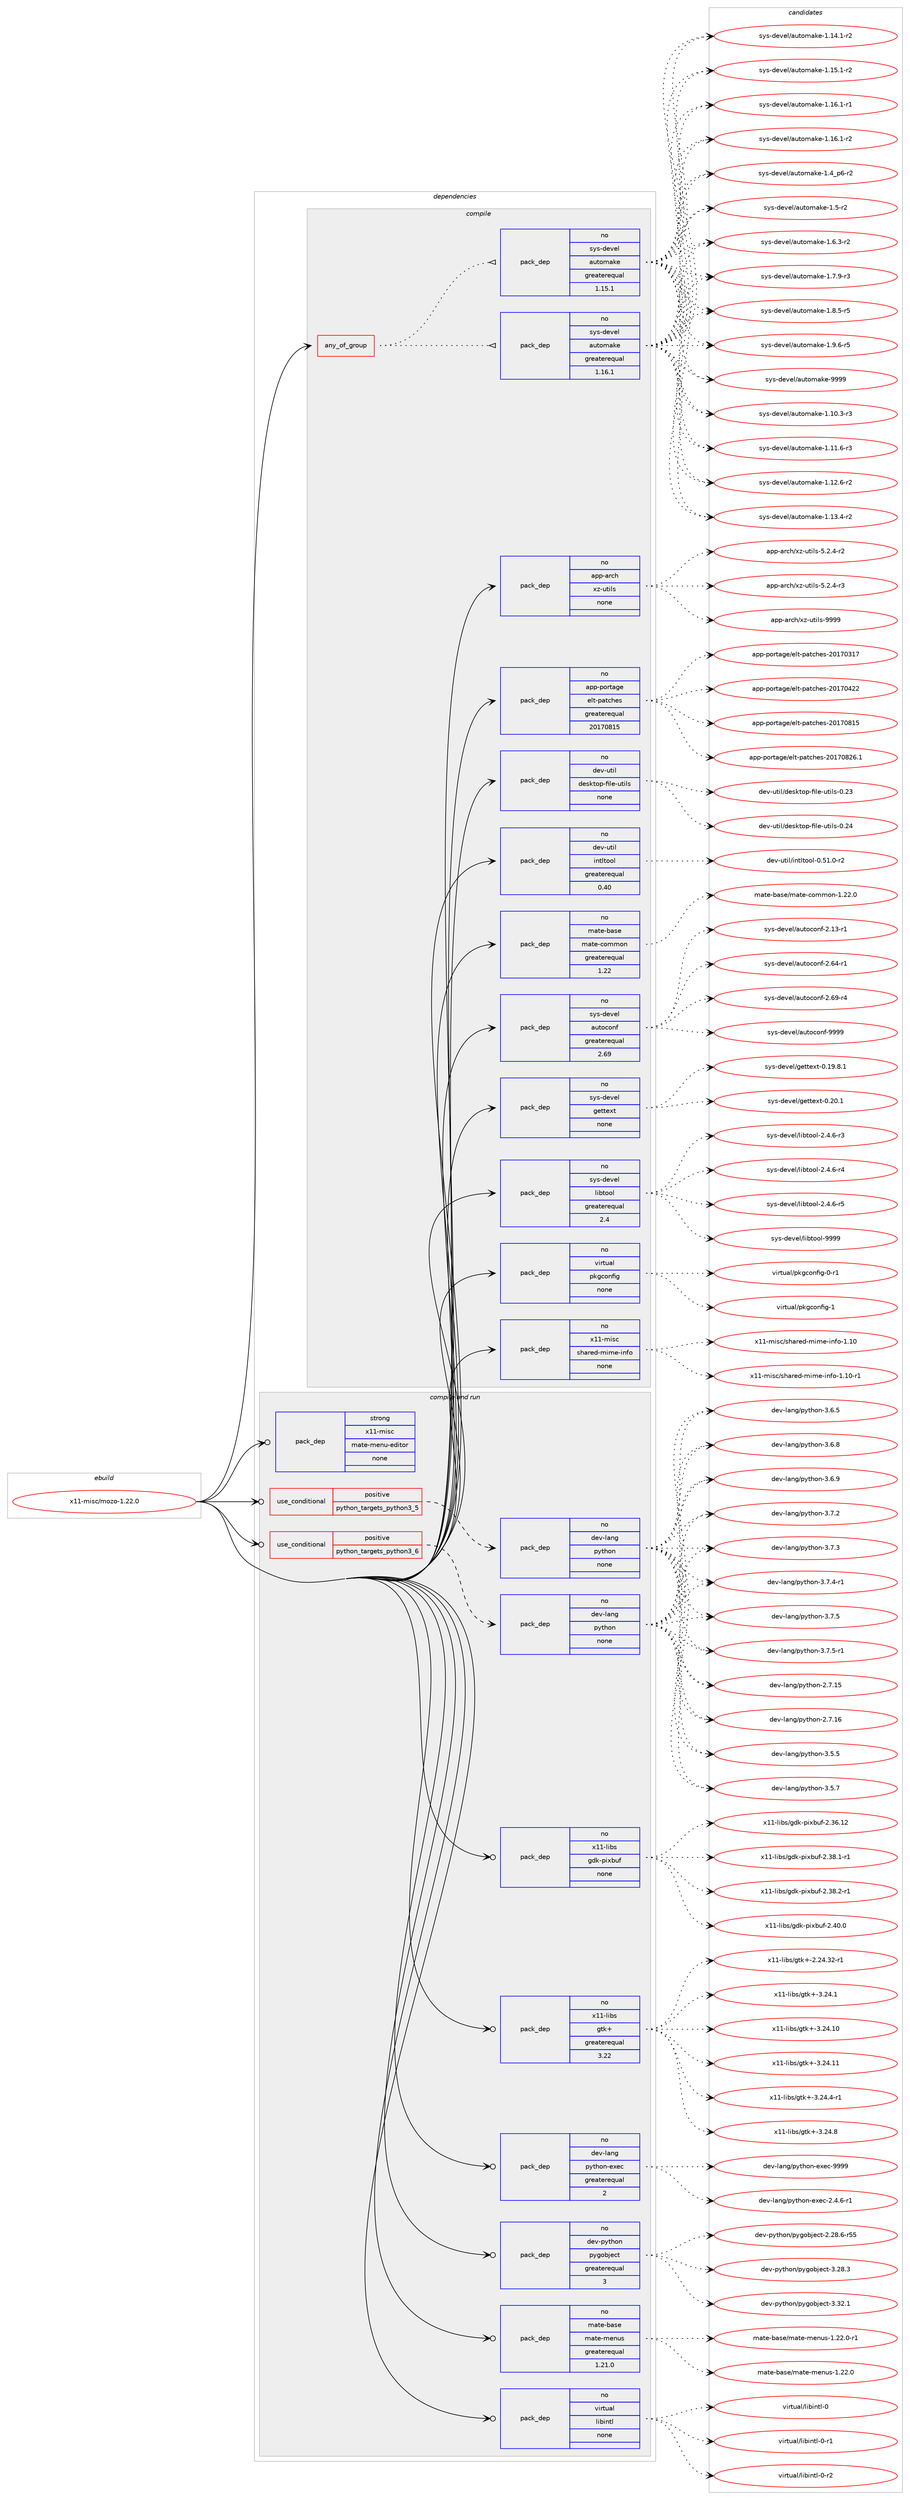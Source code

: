 digraph prolog {

# *************
# Graph options
# *************

newrank=true;
concentrate=true;
compound=true;
graph [rankdir=LR,fontname=Helvetica,fontsize=10,ranksep=1.5];#, ranksep=2.5, nodesep=0.2];
edge  [arrowhead=vee];
node  [fontname=Helvetica,fontsize=10];

# **********
# The ebuild
# **********

subgraph cluster_leftcol {
color=gray;
rank=same;
label=<<i>ebuild</i>>;
id [label="x11-misc/mozo-1.22.0", color=red, width=4, href="../x11-misc/mozo-1.22.0.svg"];
}

# ****************
# The dependencies
# ****************

subgraph cluster_midcol {
color=gray;
label=<<i>dependencies</i>>;
subgraph cluster_compile {
fillcolor="#eeeeee";
style=filled;
label=<<i>compile</i>>;
subgraph any16082 {
dependency919599 [label=<<TABLE BORDER="0" CELLBORDER="1" CELLSPACING="0" CELLPADDING="4"><TR><TD CELLPADDING="10">any_of_group</TD></TR></TABLE>>, shape=none, color=red];subgraph pack683101 {
dependency919600 [label=<<TABLE BORDER="0" CELLBORDER="1" CELLSPACING="0" CELLPADDING="4" WIDTH="220"><TR><TD ROWSPAN="6" CELLPADDING="30">pack_dep</TD></TR><TR><TD WIDTH="110">no</TD></TR><TR><TD>sys-devel</TD></TR><TR><TD>automake</TD></TR><TR><TD>greaterequal</TD></TR><TR><TD>1.16.1</TD></TR></TABLE>>, shape=none, color=blue];
}
dependency919599:e -> dependency919600:w [weight=20,style="dotted",arrowhead="oinv"];
subgraph pack683102 {
dependency919601 [label=<<TABLE BORDER="0" CELLBORDER="1" CELLSPACING="0" CELLPADDING="4" WIDTH="220"><TR><TD ROWSPAN="6" CELLPADDING="30">pack_dep</TD></TR><TR><TD WIDTH="110">no</TD></TR><TR><TD>sys-devel</TD></TR><TR><TD>automake</TD></TR><TR><TD>greaterequal</TD></TR><TR><TD>1.15.1</TD></TR></TABLE>>, shape=none, color=blue];
}
dependency919599:e -> dependency919601:w [weight=20,style="dotted",arrowhead="oinv"];
}
id:e -> dependency919599:w [weight=20,style="solid",arrowhead="vee"];
subgraph pack683103 {
dependency919602 [label=<<TABLE BORDER="0" CELLBORDER="1" CELLSPACING="0" CELLPADDING="4" WIDTH="220"><TR><TD ROWSPAN="6" CELLPADDING="30">pack_dep</TD></TR><TR><TD WIDTH="110">no</TD></TR><TR><TD>app-arch</TD></TR><TR><TD>xz-utils</TD></TR><TR><TD>none</TD></TR><TR><TD></TD></TR></TABLE>>, shape=none, color=blue];
}
id:e -> dependency919602:w [weight=20,style="solid",arrowhead="vee"];
subgraph pack683104 {
dependency919603 [label=<<TABLE BORDER="0" CELLBORDER="1" CELLSPACING="0" CELLPADDING="4" WIDTH="220"><TR><TD ROWSPAN="6" CELLPADDING="30">pack_dep</TD></TR><TR><TD WIDTH="110">no</TD></TR><TR><TD>app-portage</TD></TR><TR><TD>elt-patches</TD></TR><TR><TD>greaterequal</TD></TR><TR><TD>20170815</TD></TR></TABLE>>, shape=none, color=blue];
}
id:e -> dependency919603:w [weight=20,style="solid",arrowhead="vee"];
subgraph pack683105 {
dependency919604 [label=<<TABLE BORDER="0" CELLBORDER="1" CELLSPACING="0" CELLPADDING="4" WIDTH="220"><TR><TD ROWSPAN="6" CELLPADDING="30">pack_dep</TD></TR><TR><TD WIDTH="110">no</TD></TR><TR><TD>dev-util</TD></TR><TR><TD>desktop-file-utils</TD></TR><TR><TD>none</TD></TR><TR><TD></TD></TR></TABLE>>, shape=none, color=blue];
}
id:e -> dependency919604:w [weight=20,style="solid",arrowhead="vee"];
subgraph pack683106 {
dependency919605 [label=<<TABLE BORDER="0" CELLBORDER="1" CELLSPACING="0" CELLPADDING="4" WIDTH="220"><TR><TD ROWSPAN="6" CELLPADDING="30">pack_dep</TD></TR><TR><TD WIDTH="110">no</TD></TR><TR><TD>dev-util</TD></TR><TR><TD>intltool</TD></TR><TR><TD>greaterequal</TD></TR><TR><TD>0.40</TD></TR></TABLE>>, shape=none, color=blue];
}
id:e -> dependency919605:w [weight=20,style="solid",arrowhead="vee"];
subgraph pack683107 {
dependency919606 [label=<<TABLE BORDER="0" CELLBORDER="1" CELLSPACING="0" CELLPADDING="4" WIDTH="220"><TR><TD ROWSPAN="6" CELLPADDING="30">pack_dep</TD></TR><TR><TD WIDTH="110">no</TD></TR><TR><TD>mate-base</TD></TR><TR><TD>mate-common</TD></TR><TR><TD>greaterequal</TD></TR><TR><TD>1.22</TD></TR></TABLE>>, shape=none, color=blue];
}
id:e -> dependency919606:w [weight=20,style="solid",arrowhead="vee"];
subgraph pack683108 {
dependency919607 [label=<<TABLE BORDER="0" CELLBORDER="1" CELLSPACING="0" CELLPADDING="4" WIDTH="220"><TR><TD ROWSPAN="6" CELLPADDING="30">pack_dep</TD></TR><TR><TD WIDTH="110">no</TD></TR><TR><TD>sys-devel</TD></TR><TR><TD>autoconf</TD></TR><TR><TD>greaterequal</TD></TR><TR><TD>2.69</TD></TR></TABLE>>, shape=none, color=blue];
}
id:e -> dependency919607:w [weight=20,style="solid",arrowhead="vee"];
subgraph pack683109 {
dependency919608 [label=<<TABLE BORDER="0" CELLBORDER="1" CELLSPACING="0" CELLPADDING="4" WIDTH="220"><TR><TD ROWSPAN="6" CELLPADDING="30">pack_dep</TD></TR><TR><TD WIDTH="110">no</TD></TR><TR><TD>sys-devel</TD></TR><TR><TD>gettext</TD></TR><TR><TD>none</TD></TR><TR><TD></TD></TR></TABLE>>, shape=none, color=blue];
}
id:e -> dependency919608:w [weight=20,style="solid",arrowhead="vee"];
subgraph pack683110 {
dependency919609 [label=<<TABLE BORDER="0" CELLBORDER="1" CELLSPACING="0" CELLPADDING="4" WIDTH="220"><TR><TD ROWSPAN="6" CELLPADDING="30">pack_dep</TD></TR><TR><TD WIDTH="110">no</TD></TR><TR><TD>sys-devel</TD></TR><TR><TD>libtool</TD></TR><TR><TD>greaterequal</TD></TR><TR><TD>2.4</TD></TR></TABLE>>, shape=none, color=blue];
}
id:e -> dependency919609:w [weight=20,style="solid",arrowhead="vee"];
subgraph pack683111 {
dependency919610 [label=<<TABLE BORDER="0" CELLBORDER="1" CELLSPACING="0" CELLPADDING="4" WIDTH="220"><TR><TD ROWSPAN="6" CELLPADDING="30">pack_dep</TD></TR><TR><TD WIDTH="110">no</TD></TR><TR><TD>virtual</TD></TR><TR><TD>pkgconfig</TD></TR><TR><TD>none</TD></TR><TR><TD></TD></TR></TABLE>>, shape=none, color=blue];
}
id:e -> dependency919610:w [weight=20,style="solid",arrowhead="vee"];
subgraph pack683112 {
dependency919611 [label=<<TABLE BORDER="0" CELLBORDER="1" CELLSPACING="0" CELLPADDING="4" WIDTH="220"><TR><TD ROWSPAN="6" CELLPADDING="30">pack_dep</TD></TR><TR><TD WIDTH="110">no</TD></TR><TR><TD>x11-misc</TD></TR><TR><TD>shared-mime-info</TD></TR><TR><TD>none</TD></TR><TR><TD></TD></TR></TABLE>>, shape=none, color=blue];
}
id:e -> dependency919611:w [weight=20,style="solid",arrowhead="vee"];
}
subgraph cluster_compileandrun {
fillcolor="#eeeeee";
style=filled;
label=<<i>compile and run</i>>;
subgraph cond219825 {
dependency919612 [label=<<TABLE BORDER="0" CELLBORDER="1" CELLSPACING="0" CELLPADDING="4"><TR><TD ROWSPAN="3" CELLPADDING="10">use_conditional</TD></TR><TR><TD>positive</TD></TR><TR><TD>python_targets_python3_5</TD></TR></TABLE>>, shape=none, color=red];
subgraph pack683113 {
dependency919613 [label=<<TABLE BORDER="0" CELLBORDER="1" CELLSPACING="0" CELLPADDING="4" WIDTH="220"><TR><TD ROWSPAN="6" CELLPADDING="30">pack_dep</TD></TR><TR><TD WIDTH="110">no</TD></TR><TR><TD>dev-lang</TD></TR><TR><TD>python</TD></TR><TR><TD>none</TD></TR><TR><TD></TD></TR></TABLE>>, shape=none, color=blue];
}
dependency919612:e -> dependency919613:w [weight=20,style="dashed",arrowhead="vee"];
}
id:e -> dependency919612:w [weight=20,style="solid",arrowhead="odotvee"];
subgraph cond219826 {
dependency919614 [label=<<TABLE BORDER="0" CELLBORDER="1" CELLSPACING="0" CELLPADDING="4"><TR><TD ROWSPAN="3" CELLPADDING="10">use_conditional</TD></TR><TR><TD>positive</TD></TR><TR><TD>python_targets_python3_6</TD></TR></TABLE>>, shape=none, color=red];
subgraph pack683114 {
dependency919615 [label=<<TABLE BORDER="0" CELLBORDER="1" CELLSPACING="0" CELLPADDING="4" WIDTH="220"><TR><TD ROWSPAN="6" CELLPADDING="30">pack_dep</TD></TR><TR><TD WIDTH="110">no</TD></TR><TR><TD>dev-lang</TD></TR><TR><TD>python</TD></TR><TR><TD>none</TD></TR><TR><TD></TD></TR></TABLE>>, shape=none, color=blue];
}
dependency919614:e -> dependency919615:w [weight=20,style="dashed",arrowhead="vee"];
}
id:e -> dependency919614:w [weight=20,style="solid",arrowhead="odotvee"];
subgraph pack683115 {
dependency919616 [label=<<TABLE BORDER="0" CELLBORDER="1" CELLSPACING="0" CELLPADDING="4" WIDTH="220"><TR><TD ROWSPAN="6" CELLPADDING="30">pack_dep</TD></TR><TR><TD WIDTH="110">no</TD></TR><TR><TD>dev-lang</TD></TR><TR><TD>python-exec</TD></TR><TR><TD>greaterequal</TD></TR><TR><TD>2</TD></TR></TABLE>>, shape=none, color=blue];
}
id:e -> dependency919616:w [weight=20,style="solid",arrowhead="odotvee"];
subgraph pack683116 {
dependency919617 [label=<<TABLE BORDER="0" CELLBORDER="1" CELLSPACING="0" CELLPADDING="4" WIDTH="220"><TR><TD ROWSPAN="6" CELLPADDING="30">pack_dep</TD></TR><TR><TD WIDTH="110">no</TD></TR><TR><TD>dev-python</TD></TR><TR><TD>pygobject</TD></TR><TR><TD>greaterequal</TD></TR><TR><TD>3</TD></TR></TABLE>>, shape=none, color=blue];
}
id:e -> dependency919617:w [weight=20,style="solid",arrowhead="odotvee"];
subgraph pack683117 {
dependency919618 [label=<<TABLE BORDER="0" CELLBORDER="1" CELLSPACING="0" CELLPADDING="4" WIDTH="220"><TR><TD ROWSPAN="6" CELLPADDING="30">pack_dep</TD></TR><TR><TD WIDTH="110">no</TD></TR><TR><TD>mate-base</TD></TR><TR><TD>mate-menus</TD></TR><TR><TD>greaterequal</TD></TR><TR><TD>1.21.0</TD></TR></TABLE>>, shape=none, color=blue];
}
id:e -> dependency919618:w [weight=20,style="solid",arrowhead="odotvee"];
subgraph pack683118 {
dependency919619 [label=<<TABLE BORDER="0" CELLBORDER="1" CELLSPACING="0" CELLPADDING="4" WIDTH="220"><TR><TD ROWSPAN="6" CELLPADDING="30">pack_dep</TD></TR><TR><TD WIDTH="110">no</TD></TR><TR><TD>virtual</TD></TR><TR><TD>libintl</TD></TR><TR><TD>none</TD></TR><TR><TD></TD></TR></TABLE>>, shape=none, color=blue];
}
id:e -> dependency919619:w [weight=20,style="solid",arrowhead="odotvee"];
subgraph pack683119 {
dependency919620 [label=<<TABLE BORDER="0" CELLBORDER="1" CELLSPACING="0" CELLPADDING="4" WIDTH="220"><TR><TD ROWSPAN="6" CELLPADDING="30">pack_dep</TD></TR><TR><TD WIDTH="110">no</TD></TR><TR><TD>x11-libs</TD></TR><TR><TD>gdk-pixbuf</TD></TR><TR><TD>none</TD></TR><TR><TD></TD></TR></TABLE>>, shape=none, color=blue];
}
id:e -> dependency919620:w [weight=20,style="solid",arrowhead="odotvee"];
subgraph pack683120 {
dependency919621 [label=<<TABLE BORDER="0" CELLBORDER="1" CELLSPACING="0" CELLPADDING="4" WIDTH="220"><TR><TD ROWSPAN="6" CELLPADDING="30">pack_dep</TD></TR><TR><TD WIDTH="110">no</TD></TR><TR><TD>x11-libs</TD></TR><TR><TD>gtk+</TD></TR><TR><TD>greaterequal</TD></TR><TR><TD>3.22</TD></TR></TABLE>>, shape=none, color=blue];
}
id:e -> dependency919621:w [weight=20,style="solid",arrowhead="odotvee"];
subgraph pack683121 {
dependency919622 [label=<<TABLE BORDER="0" CELLBORDER="1" CELLSPACING="0" CELLPADDING="4" WIDTH="220"><TR><TD ROWSPAN="6" CELLPADDING="30">pack_dep</TD></TR><TR><TD WIDTH="110">strong</TD></TR><TR><TD>x11-misc</TD></TR><TR><TD>mate-menu-editor</TD></TR><TR><TD>none</TD></TR><TR><TD></TD></TR></TABLE>>, shape=none, color=blue];
}
id:e -> dependency919622:w [weight=20,style="solid",arrowhead="odotvee"];
}
subgraph cluster_run {
fillcolor="#eeeeee";
style=filled;
label=<<i>run</i>>;
}
}

# **************
# The candidates
# **************

subgraph cluster_choices {
rank=same;
color=gray;
label=<<i>candidates</i>>;

subgraph choice683101 {
color=black;
nodesep=1;
choice11512111545100101118101108479711711611110997107101454946494846514511451 [label="sys-devel/automake-1.10.3-r3", color=red, width=4,href="../sys-devel/automake-1.10.3-r3.svg"];
choice11512111545100101118101108479711711611110997107101454946494946544511451 [label="sys-devel/automake-1.11.6-r3", color=red, width=4,href="../sys-devel/automake-1.11.6-r3.svg"];
choice11512111545100101118101108479711711611110997107101454946495046544511450 [label="sys-devel/automake-1.12.6-r2", color=red, width=4,href="../sys-devel/automake-1.12.6-r2.svg"];
choice11512111545100101118101108479711711611110997107101454946495146524511450 [label="sys-devel/automake-1.13.4-r2", color=red, width=4,href="../sys-devel/automake-1.13.4-r2.svg"];
choice11512111545100101118101108479711711611110997107101454946495246494511450 [label="sys-devel/automake-1.14.1-r2", color=red, width=4,href="../sys-devel/automake-1.14.1-r2.svg"];
choice11512111545100101118101108479711711611110997107101454946495346494511450 [label="sys-devel/automake-1.15.1-r2", color=red, width=4,href="../sys-devel/automake-1.15.1-r2.svg"];
choice11512111545100101118101108479711711611110997107101454946495446494511449 [label="sys-devel/automake-1.16.1-r1", color=red, width=4,href="../sys-devel/automake-1.16.1-r1.svg"];
choice11512111545100101118101108479711711611110997107101454946495446494511450 [label="sys-devel/automake-1.16.1-r2", color=red, width=4,href="../sys-devel/automake-1.16.1-r2.svg"];
choice115121115451001011181011084797117116111109971071014549465295112544511450 [label="sys-devel/automake-1.4_p6-r2", color=red, width=4,href="../sys-devel/automake-1.4_p6-r2.svg"];
choice11512111545100101118101108479711711611110997107101454946534511450 [label="sys-devel/automake-1.5-r2", color=red, width=4,href="../sys-devel/automake-1.5-r2.svg"];
choice115121115451001011181011084797117116111109971071014549465446514511450 [label="sys-devel/automake-1.6.3-r2", color=red, width=4,href="../sys-devel/automake-1.6.3-r2.svg"];
choice115121115451001011181011084797117116111109971071014549465546574511451 [label="sys-devel/automake-1.7.9-r3", color=red, width=4,href="../sys-devel/automake-1.7.9-r3.svg"];
choice115121115451001011181011084797117116111109971071014549465646534511453 [label="sys-devel/automake-1.8.5-r5", color=red, width=4,href="../sys-devel/automake-1.8.5-r5.svg"];
choice115121115451001011181011084797117116111109971071014549465746544511453 [label="sys-devel/automake-1.9.6-r5", color=red, width=4,href="../sys-devel/automake-1.9.6-r5.svg"];
choice115121115451001011181011084797117116111109971071014557575757 [label="sys-devel/automake-9999", color=red, width=4,href="../sys-devel/automake-9999.svg"];
dependency919600:e -> choice11512111545100101118101108479711711611110997107101454946494846514511451:w [style=dotted,weight="100"];
dependency919600:e -> choice11512111545100101118101108479711711611110997107101454946494946544511451:w [style=dotted,weight="100"];
dependency919600:e -> choice11512111545100101118101108479711711611110997107101454946495046544511450:w [style=dotted,weight="100"];
dependency919600:e -> choice11512111545100101118101108479711711611110997107101454946495146524511450:w [style=dotted,weight="100"];
dependency919600:e -> choice11512111545100101118101108479711711611110997107101454946495246494511450:w [style=dotted,weight="100"];
dependency919600:e -> choice11512111545100101118101108479711711611110997107101454946495346494511450:w [style=dotted,weight="100"];
dependency919600:e -> choice11512111545100101118101108479711711611110997107101454946495446494511449:w [style=dotted,weight="100"];
dependency919600:e -> choice11512111545100101118101108479711711611110997107101454946495446494511450:w [style=dotted,weight="100"];
dependency919600:e -> choice115121115451001011181011084797117116111109971071014549465295112544511450:w [style=dotted,weight="100"];
dependency919600:e -> choice11512111545100101118101108479711711611110997107101454946534511450:w [style=dotted,weight="100"];
dependency919600:e -> choice115121115451001011181011084797117116111109971071014549465446514511450:w [style=dotted,weight="100"];
dependency919600:e -> choice115121115451001011181011084797117116111109971071014549465546574511451:w [style=dotted,weight="100"];
dependency919600:e -> choice115121115451001011181011084797117116111109971071014549465646534511453:w [style=dotted,weight="100"];
dependency919600:e -> choice115121115451001011181011084797117116111109971071014549465746544511453:w [style=dotted,weight="100"];
dependency919600:e -> choice115121115451001011181011084797117116111109971071014557575757:w [style=dotted,weight="100"];
}
subgraph choice683102 {
color=black;
nodesep=1;
choice11512111545100101118101108479711711611110997107101454946494846514511451 [label="sys-devel/automake-1.10.3-r3", color=red, width=4,href="../sys-devel/automake-1.10.3-r3.svg"];
choice11512111545100101118101108479711711611110997107101454946494946544511451 [label="sys-devel/automake-1.11.6-r3", color=red, width=4,href="../sys-devel/automake-1.11.6-r3.svg"];
choice11512111545100101118101108479711711611110997107101454946495046544511450 [label="sys-devel/automake-1.12.6-r2", color=red, width=4,href="../sys-devel/automake-1.12.6-r2.svg"];
choice11512111545100101118101108479711711611110997107101454946495146524511450 [label="sys-devel/automake-1.13.4-r2", color=red, width=4,href="../sys-devel/automake-1.13.4-r2.svg"];
choice11512111545100101118101108479711711611110997107101454946495246494511450 [label="sys-devel/automake-1.14.1-r2", color=red, width=4,href="../sys-devel/automake-1.14.1-r2.svg"];
choice11512111545100101118101108479711711611110997107101454946495346494511450 [label="sys-devel/automake-1.15.1-r2", color=red, width=4,href="../sys-devel/automake-1.15.1-r2.svg"];
choice11512111545100101118101108479711711611110997107101454946495446494511449 [label="sys-devel/automake-1.16.1-r1", color=red, width=4,href="../sys-devel/automake-1.16.1-r1.svg"];
choice11512111545100101118101108479711711611110997107101454946495446494511450 [label="sys-devel/automake-1.16.1-r2", color=red, width=4,href="../sys-devel/automake-1.16.1-r2.svg"];
choice115121115451001011181011084797117116111109971071014549465295112544511450 [label="sys-devel/automake-1.4_p6-r2", color=red, width=4,href="../sys-devel/automake-1.4_p6-r2.svg"];
choice11512111545100101118101108479711711611110997107101454946534511450 [label="sys-devel/automake-1.5-r2", color=red, width=4,href="../sys-devel/automake-1.5-r2.svg"];
choice115121115451001011181011084797117116111109971071014549465446514511450 [label="sys-devel/automake-1.6.3-r2", color=red, width=4,href="../sys-devel/automake-1.6.3-r2.svg"];
choice115121115451001011181011084797117116111109971071014549465546574511451 [label="sys-devel/automake-1.7.9-r3", color=red, width=4,href="../sys-devel/automake-1.7.9-r3.svg"];
choice115121115451001011181011084797117116111109971071014549465646534511453 [label="sys-devel/automake-1.8.5-r5", color=red, width=4,href="../sys-devel/automake-1.8.5-r5.svg"];
choice115121115451001011181011084797117116111109971071014549465746544511453 [label="sys-devel/automake-1.9.6-r5", color=red, width=4,href="../sys-devel/automake-1.9.6-r5.svg"];
choice115121115451001011181011084797117116111109971071014557575757 [label="sys-devel/automake-9999", color=red, width=4,href="../sys-devel/automake-9999.svg"];
dependency919601:e -> choice11512111545100101118101108479711711611110997107101454946494846514511451:w [style=dotted,weight="100"];
dependency919601:e -> choice11512111545100101118101108479711711611110997107101454946494946544511451:w [style=dotted,weight="100"];
dependency919601:e -> choice11512111545100101118101108479711711611110997107101454946495046544511450:w [style=dotted,weight="100"];
dependency919601:e -> choice11512111545100101118101108479711711611110997107101454946495146524511450:w [style=dotted,weight="100"];
dependency919601:e -> choice11512111545100101118101108479711711611110997107101454946495246494511450:w [style=dotted,weight="100"];
dependency919601:e -> choice11512111545100101118101108479711711611110997107101454946495346494511450:w [style=dotted,weight="100"];
dependency919601:e -> choice11512111545100101118101108479711711611110997107101454946495446494511449:w [style=dotted,weight="100"];
dependency919601:e -> choice11512111545100101118101108479711711611110997107101454946495446494511450:w [style=dotted,weight="100"];
dependency919601:e -> choice115121115451001011181011084797117116111109971071014549465295112544511450:w [style=dotted,weight="100"];
dependency919601:e -> choice11512111545100101118101108479711711611110997107101454946534511450:w [style=dotted,weight="100"];
dependency919601:e -> choice115121115451001011181011084797117116111109971071014549465446514511450:w [style=dotted,weight="100"];
dependency919601:e -> choice115121115451001011181011084797117116111109971071014549465546574511451:w [style=dotted,weight="100"];
dependency919601:e -> choice115121115451001011181011084797117116111109971071014549465646534511453:w [style=dotted,weight="100"];
dependency919601:e -> choice115121115451001011181011084797117116111109971071014549465746544511453:w [style=dotted,weight="100"];
dependency919601:e -> choice115121115451001011181011084797117116111109971071014557575757:w [style=dotted,weight="100"];
}
subgraph choice683103 {
color=black;
nodesep=1;
choice9711211245971149910447120122451171161051081154553465046524511450 [label="app-arch/xz-utils-5.2.4-r2", color=red, width=4,href="../app-arch/xz-utils-5.2.4-r2.svg"];
choice9711211245971149910447120122451171161051081154553465046524511451 [label="app-arch/xz-utils-5.2.4-r3", color=red, width=4,href="../app-arch/xz-utils-5.2.4-r3.svg"];
choice9711211245971149910447120122451171161051081154557575757 [label="app-arch/xz-utils-9999", color=red, width=4,href="../app-arch/xz-utils-9999.svg"];
dependency919602:e -> choice9711211245971149910447120122451171161051081154553465046524511450:w [style=dotted,weight="100"];
dependency919602:e -> choice9711211245971149910447120122451171161051081154553465046524511451:w [style=dotted,weight="100"];
dependency919602:e -> choice9711211245971149910447120122451171161051081154557575757:w [style=dotted,weight="100"];
}
subgraph choice683104 {
color=black;
nodesep=1;
choice97112112451121111141169710310147101108116451129711699104101115455048495548514955 [label="app-portage/elt-patches-20170317", color=red, width=4,href="../app-portage/elt-patches-20170317.svg"];
choice97112112451121111141169710310147101108116451129711699104101115455048495548525050 [label="app-portage/elt-patches-20170422", color=red, width=4,href="../app-portage/elt-patches-20170422.svg"];
choice97112112451121111141169710310147101108116451129711699104101115455048495548564953 [label="app-portage/elt-patches-20170815", color=red, width=4,href="../app-portage/elt-patches-20170815.svg"];
choice971121124511211111411697103101471011081164511297116991041011154550484955485650544649 [label="app-portage/elt-patches-20170826.1", color=red, width=4,href="../app-portage/elt-patches-20170826.1.svg"];
dependency919603:e -> choice97112112451121111141169710310147101108116451129711699104101115455048495548514955:w [style=dotted,weight="100"];
dependency919603:e -> choice97112112451121111141169710310147101108116451129711699104101115455048495548525050:w [style=dotted,weight="100"];
dependency919603:e -> choice97112112451121111141169710310147101108116451129711699104101115455048495548564953:w [style=dotted,weight="100"];
dependency919603:e -> choice971121124511211111411697103101471011081164511297116991041011154550484955485650544649:w [style=dotted,weight="100"];
}
subgraph choice683105 {
color=black;
nodesep=1;
choice100101118451171161051084710010111510711611111245102105108101451171161051081154548465051 [label="dev-util/desktop-file-utils-0.23", color=red, width=4,href="../dev-util/desktop-file-utils-0.23.svg"];
choice100101118451171161051084710010111510711611111245102105108101451171161051081154548465052 [label="dev-util/desktop-file-utils-0.24", color=red, width=4,href="../dev-util/desktop-file-utils-0.24.svg"];
dependency919604:e -> choice100101118451171161051084710010111510711611111245102105108101451171161051081154548465051:w [style=dotted,weight="100"];
dependency919604:e -> choice100101118451171161051084710010111510711611111245102105108101451171161051081154548465052:w [style=dotted,weight="100"];
}
subgraph choice683106 {
color=black;
nodesep=1;
choice1001011184511711610510847105110116108116111111108454846534946484511450 [label="dev-util/intltool-0.51.0-r2", color=red, width=4,href="../dev-util/intltool-0.51.0-r2.svg"];
dependency919605:e -> choice1001011184511711610510847105110116108116111111108454846534946484511450:w [style=dotted,weight="100"];
}
subgraph choice683107 {
color=black;
nodesep=1;
choice109971161014598971151014710997116101459911110910911111045494650504648 [label="mate-base/mate-common-1.22.0", color=red, width=4,href="../mate-base/mate-common-1.22.0.svg"];
dependency919606:e -> choice109971161014598971151014710997116101459911110910911111045494650504648:w [style=dotted,weight="100"];
}
subgraph choice683108 {
color=black;
nodesep=1;
choice1151211154510010111810110847971171161119911111010245504649514511449 [label="sys-devel/autoconf-2.13-r1", color=red, width=4,href="../sys-devel/autoconf-2.13-r1.svg"];
choice1151211154510010111810110847971171161119911111010245504654524511449 [label="sys-devel/autoconf-2.64-r1", color=red, width=4,href="../sys-devel/autoconf-2.64-r1.svg"];
choice1151211154510010111810110847971171161119911111010245504654574511452 [label="sys-devel/autoconf-2.69-r4", color=red, width=4,href="../sys-devel/autoconf-2.69-r4.svg"];
choice115121115451001011181011084797117116111991111101024557575757 [label="sys-devel/autoconf-9999", color=red, width=4,href="../sys-devel/autoconf-9999.svg"];
dependency919607:e -> choice1151211154510010111810110847971171161119911111010245504649514511449:w [style=dotted,weight="100"];
dependency919607:e -> choice1151211154510010111810110847971171161119911111010245504654524511449:w [style=dotted,weight="100"];
dependency919607:e -> choice1151211154510010111810110847971171161119911111010245504654574511452:w [style=dotted,weight="100"];
dependency919607:e -> choice115121115451001011181011084797117116111991111101024557575757:w [style=dotted,weight="100"];
}
subgraph choice683109 {
color=black;
nodesep=1;
choice1151211154510010111810110847103101116116101120116454846495746564649 [label="sys-devel/gettext-0.19.8.1", color=red, width=4,href="../sys-devel/gettext-0.19.8.1.svg"];
choice115121115451001011181011084710310111611610112011645484650484649 [label="sys-devel/gettext-0.20.1", color=red, width=4,href="../sys-devel/gettext-0.20.1.svg"];
dependency919608:e -> choice1151211154510010111810110847103101116116101120116454846495746564649:w [style=dotted,weight="100"];
dependency919608:e -> choice115121115451001011181011084710310111611610112011645484650484649:w [style=dotted,weight="100"];
}
subgraph choice683110 {
color=black;
nodesep=1;
choice1151211154510010111810110847108105981161111111084550465246544511451 [label="sys-devel/libtool-2.4.6-r3", color=red, width=4,href="../sys-devel/libtool-2.4.6-r3.svg"];
choice1151211154510010111810110847108105981161111111084550465246544511452 [label="sys-devel/libtool-2.4.6-r4", color=red, width=4,href="../sys-devel/libtool-2.4.6-r4.svg"];
choice1151211154510010111810110847108105981161111111084550465246544511453 [label="sys-devel/libtool-2.4.6-r5", color=red, width=4,href="../sys-devel/libtool-2.4.6-r5.svg"];
choice1151211154510010111810110847108105981161111111084557575757 [label="sys-devel/libtool-9999", color=red, width=4,href="../sys-devel/libtool-9999.svg"];
dependency919609:e -> choice1151211154510010111810110847108105981161111111084550465246544511451:w [style=dotted,weight="100"];
dependency919609:e -> choice1151211154510010111810110847108105981161111111084550465246544511452:w [style=dotted,weight="100"];
dependency919609:e -> choice1151211154510010111810110847108105981161111111084550465246544511453:w [style=dotted,weight="100"];
dependency919609:e -> choice1151211154510010111810110847108105981161111111084557575757:w [style=dotted,weight="100"];
}
subgraph choice683111 {
color=black;
nodesep=1;
choice11810511411611797108471121071039911111010210510345484511449 [label="virtual/pkgconfig-0-r1", color=red, width=4,href="../virtual/pkgconfig-0-r1.svg"];
choice1181051141161179710847112107103991111101021051034549 [label="virtual/pkgconfig-1", color=red, width=4,href="../virtual/pkgconfig-1.svg"];
dependency919610:e -> choice11810511411611797108471121071039911111010210510345484511449:w [style=dotted,weight="100"];
dependency919610:e -> choice1181051141161179710847112107103991111101021051034549:w [style=dotted,weight="100"];
}
subgraph choice683112 {
color=black;
nodesep=1;
choice12049494510910511599471151049711410110045109105109101451051101021114549464948 [label="x11-misc/shared-mime-info-1.10", color=red, width=4,href="../x11-misc/shared-mime-info-1.10.svg"];
choice120494945109105115994711510497114101100451091051091014510511010211145494649484511449 [label="x11-misc/shared-mime-info-1.10-r1", color=red, width=4,href="../x11-misc/shared-mime-info-1.10-r1.svg"];
dependency919611:e -> choice12049494510910511599471151049711410110045109105109101451051101021114549464948:w [style=dotted,weight="100"];
dependency919611:e -> choice120494945109105115994711510497114101100451091051091014510511010211145494649484511449:w [style=dotted,weight="100"];
}
subgraph choice683113 {
color=black;
nodesep=1;
choice10010111845108971101034711212111610411111045504655464953 [label="dev-lang/python-2.7.15", color=red, width=4,href="../dev-lang/python-2.7.15.svg"];
choice10010111845108971101034711212111610411111045504655464954 [label="dev-lang/python-2.7.16", color=red, width=4,href="../dev-lang/python-2.7.16.svg"];
choice100101118451089711010347112121116104111110455146534653 [label="dev-lang/python-3.5.5", color=red, width=4,href="../dev-lang/python-3.5.5.svg"];
choice100101118451089711010347112121116104111110455146534655 [label="dev-lang/python-3.5.7", color=red, width=4,href="../dev-lang/python-3.5.7.svg"];
choice100101118451089711010347112121116104111110455146544653 [label="dev-lang/python-3.6.5", color=red, width=4,href="../dev-lang/python-3.6.5.svg"];
choice100101118451089711010347112121116104111110455146544656 [label="dev-lang/python-3.6.8", color=red, width=4,href="../dev-lang/python-3.6.8.svg"];
choice100101118451089711010347112121116104111110455146544657 [label="dev-lang/python-3.6.9", color=red, width=4,href="../dev-lang/python-3.6.9.svg"];
choice100101118451089711010347112121116104111110455146554650 [label="dev-lang/python-3.7.2", color=red, width=4,href="../dev-lang/python-3.7.2.svg"];
choice100101118451089711010347112121116104111110455146554651 [label="dev-lang/python-3.7.3", color=red, width=4,href="../dev-lang/python-3.7.3.svg"];
choice1001011184510897110103471121211161041111104551465546524511449 [label="dev-lang/python-3.7.4-r1", color=red, width=4,href="../dev-lang/python-3.7.4-r1.svg"];
choice100101118451089711010347112121116104111110455146554653 [label="dev-lang/python-3.7.5", color=red, width=4,href="../dev-lang/python-3.7.5.svg"];
choice1001011184510897110103471121211161041111104551465546534511449 [label="dev-lang/python-3.7.5-r1", color=red, width=4,href="../dev-lang/python-3.7.5-r1.svg"];
dependency919613:e -> choice10010111845108971101034711212111610411111045504655464953:w [style=dotted,weight="100"];
dependency919613:e -> choice10010111845108971101034711212111610411111045504655464954:w [style=dotted,weight="100"];
dependency919613:e -> choice100101118451089711010347112121116104111110455146534653:w [style=dotted,weight="100"];
dependency919613:e -> choice100101118451089711010347112121116104111110455146534655:w [style=dotted,weight="100"];
dependency919613:e -> choice100101118451089711010347112121116104111110455146544653:w [style=dotted,weight="100"];
dependency919613:e -> choice100101118451089711010347112121116104111110455146544656:w [style=dotted,weight="100"];
dependency919613:e -> choice100101118451089711010347112121116104111110455146544657:w [style=dotted,weight="100"];
dependency919613:e -> choice100101118451089711010347112121116104111110455146554650:w [style=dotted,weight="100"];
dependency919613:e -> choice100101118451089711010347112121116104111110455146554651:w [style=dotted,weight="100"];
dependency919613:e -> choice1001011184510897110103471121211161041111104551465546524511449:w [style=dotted,weight="100"];
dependency919613:e -> choice100101118451089711010347112121116104111110455146554653:w [style=dotted,weight="100"];
dependency919613:e -> choice1001011184510897110103471121211161041111104551465546534511449:w [style=dotted,weight="100"];
}
subgraph choice683114 {
color=black;
nodesep=1;
choice10010111845108971101034711212111610411111045504655464953 [label="dev-lang/python-2.7.15", color=red, width=4,href="../dev-lang/python-2.7.15.svg"];
choice10010111845108971101034711212111610411111045504655464954 [label="dev-lang/python-2.7.16", color=red, width=4,href="../dev-lang/python-2.7.16.svg"];
choice100101118451089711010347112121116104111110455146534653 [label="dev-lang/python-3.5.5", color=red, width=4,href="../dev-lang/python-3.5.5.svg"];
choice100101118451089711010347112121116104111110455146534655 [label="dev-lang/python-3.5.7", color=red, width=4,href="../dev-lang/python-3.5.7.svg"];
choice100101118451089711010347112121116104111110455146544653 [label="dev-lang/python-3.6.5", color=red, width=4,href="../dev-lang/python-3.6.5.svg"];
choice100101118451089711010347112121116104111110455146544656 [label="dev-lang/python-3.6.8", color=red, width=4,href="../dev-lang/python-3.6.8.svg"];
choice100101118451089711010347112121116104111110455146544657 [label="dev-lang/python-3.6.9", color=red, width=4,href="../dev-lang/python-3.6.9.svg"];
choice100101118451089711010347112121116104111110455146554650 [label="dev-lang/python-3.7.2", color=red, width=4,href="../dev-lang/python-3.7.2.svg"];
choice100101118451089711010347112121116104111110455146554651 [label="dev-lang/python-3.7.3", color=red, width=4,href="../dev-lang/python-3.7.3.svg"];
choice1001011184510897110103471121211161041111104551465546524511449 [label="dev-lang/python-3.7.4-r1", color=red, width=4,href="../dev-lang/python-3.7.4-r1.svg"];
choice100101118451089711010347112121116104111110455146554653 [label="dev-lang/python-3.7.5", color=red, width=4,href="../dev-lang/python-3.7.5.svg"];
choice1001011184510897110103471121211161041111104551465546534511449 [label="dev-lang/python-3.7.5-r1", color=red, width=4,href="../dev-lang/python-3.7.5-r1.svg"];
dependency919615:e -> choice10010111845108971101034711212111610411111045504655464953:w [style=dotted,weight="100"];
dependency919615:e -> choice10010111845108971101034711212111610411111045504655464954:w [style=dotted,weight="100"];
dependency919615:e -> choice100101118451089711010347112121116104111110455146534653:w [style=dotted,weight="100"];
dependency919615:e -> choice100101118451089711010347112121116104111110455146534655:w [style=dotted,weight="100"];
dependency919615:e -> choice100101118451089711010347112121116104111110455146544653:w [style=dotted,weight="100"];
dependency919615:e -> choice100101118451089711010347112121116104111110455146544656:w [style=dotted,weight="100"];
dependency919615:e -> choice100101118451089711010347112121116104111110455146544657:w [style=dotted,weight="100"];
dependency919615:e -> choice100101118451089711010347112121116104111110455146554650:w [style=dotted,weight="100"];
dependency919615:e -> choice100101118451089711010347112121116104111110455146554651:w [style=dotted,weight="100"];
dependency919615:e -> choice1001011184510897110103471121211161041111104551465546524511449:w [style=dotted,weight="100"];
dependency919615:e -> choice100101118451089711010347112121116104111110455146554653:w [style=dotted,weight="100"];
dependency919615:e -> choice1001011184510897110103471121211161041111104551465546534511449:w [style=dotted,weight="100"];
}
subgraph choice683115 {
color=black;
nodesep=1;
choice10010111845108971101034711212111610411111045101120101994550465246544511449 [label="dev-lang/python-exec-2.4.6-r1", color=red, width=4,href="../dev-lang/python-exec-2.4.6-r1.svg"];
choice10010111845108971101034711212111610411111045101120101994557575757 [label="dev-lang/python-exec-9999", color=red, width=4,href="../dev-lang/python-exec-9999.svg"];
dependency919616:e -> choice10010111845108971101034711212111610411111045101120101994550465246544511449:w [style=dotted,weight="100"];
dependency919616:e -> choice10010111845108971101034711212111610411111045101120101994557575757:w [style=dotted,weight="100"];
}
subgraph choice683116 {
color=black;
nodesep=1;
choice1001011184511212111610411111047112121103111981061019911645504650564654451145353 [label="dev-python/pygobject-2.28.6-r55", color=red, width=4,href="../dev-python/pygobject-2.28.6-r55.svg"];
choice1001011184511212111610411111047112121103111981061019911645514650564651 [label="dev-python/pygobject-3.28.3", color=red, width=4,href="../dev-python/pygobject-3.28.3.svg"];
choice1001011184511212111610411111047112121103111981061019911645514651504649 [label="dev-python/pygobject-3.32.1", color=red, width=4,href="../dev-python/pygobject-3.32.1.svg"];
dependency919617:e -> choice1001011184511212111610411111047112121103111981061019911645504650564654451145353:w [style=dotted,weight="100"];
dependency919617:e -> choice1001011184511212111610411111047112121103111981061019911645514650564651:w [style=dotted,weight="100"];
dependency919617:e -> choice1001011184511212111610411111047112121103111981061019911645514651504649:w [style=dotted,weight="100"];
}
subgraph choice683117 {
color=black;
nodesep=1;
choice1099711610145989711510147109971161014510910111011711545494650504648 [label="mate-base/mate-menus-1.22.0", color=red, width=4,href="../mate-base/mate-menus-1.22.0.svg"];
choice10997116101459897115101471099711610145109101110117115454946505046484511449 [label="mate-base/mate-menus-1.22.0-r1", color=red, width=4,href="../mate-base/mate-menus-1.22.0-r1.svg"];
dependency919618:e -> choice1099711610145989711510147109971161014510910111011711545494650504648:w [style=dotted,weight="100"];
dependency919618:e -> choice10997116101459897115101471099711610145109101110117115454946505046484511449:w [style=dotted,weight="100"];
}
subgraph choice683118 {
color=black;
nodesep=1;
choice1181051141161179710847108105981051101161084548 [label="virtual/libintl-0", color=red, width=4,href="../virtual/libintl-0.svg"];
choice11810511411611797108471081059810511011610845484511449 [label="virtual/libintl-0-r1", color=red, width=4,href="../virtual/libintl-0-r1.svg"];
choice11810511411611797108471081059810511011610845484511450 [label="virtual/libintl-0-r2", color=red, width=4,href="../virtual/libintl-0-r2.svg"];
dependency919619:e -> choice1181051141161179710847108105981051101161084548:w [style=dotted,weight="100"];
dependency919619:e -> choice11810511411611797108471081059810511011610845484511449:w [style=dotted,weight="100"];
dependency919619:e -> choice11810511411611797108471081059810511011610845484511450:w [style=dotted,weight="100"];
}
subgraph choice683119 {
color=black;
nodesep=1;
choice120494945108105981154710310010745112105120981171024550465154464950 [label="x11-libs/gdk-pixbuf-2.36.12", color=red, width=4,href="../x11-libs/gdk-pixbuf-2.36.12.svg"];
choice12049494510810598115471031001074511210512098117102455046515646494511449 [label="x11-libs/gdk-pixbuf-2.38.1-r1", color=red, width=4,href="../x11-libs/gdk-pixbuf-2.38.1-r1.svg"];
choice12049494510810598115471031001074511210512098117102455046515646504511449 [label="x11-libs/gdk-pixbuf-2.38.2-r1", color=red, width=4,href="../x11-libs/gdk-pixbuf-2.38.2-r1.svg"];
choice1204949451081059811547103100107451121051209811710245504652484648 [label="x11-libs/gdk-pixbuf-2.40.0", color=red, width=4,href="../x11-libs/gdk-pixbuf-2.40.0.svg"];
dependency919620:e -> choice120494945108105981154710310010745112105120981171024550465154464950:w [style=dotted,weight="100"];
dependency919620:e -> choice12049494510810598115471031001074511210512098117102455046515646494511449:w [style=dotted,weight="100"];
dependency919620:e -> choice12049494510810598115471031001074511210512098117102455046515646504511449:w [style=dotted,weight="100"];
dependency919620:e -> choice1204949451081059811547103100107451121051209811710245504652484648:w [style=dotted,weight="100"];
}
subgraph choice683120 {
color=black;
nodesep=1;
choice12049494510810598115471031161074345504650524651504511449 [label="x11-libs/gtk+-2.24.32-r1", color=red, width=4,href="../x11-libs/gtk+-2.24.32-r1.svg"];
choice12049494510810598115471031161074345514650524649 [label="x11-libs/gtk+-3.24.1", color=red, width=4,href="../x11-libs/gtk+-3.24.1.svg"];
choice1204949451081059811547103116107434551465052464948 [label="x11-libs/gtk+-3.24.10", color=red, width=4,href="../x11-libs/gtk+-3.24.10.svg"];
choice1204949451081059811547103116107434551465052464949 [label="x11-libs/gtk+-3.24.11", color=red, width=4,href="../x11-libs/gtk+-3.24.11.svg"];
choice120494945108105981154710311610743455146505246524511449 [label="x11-libs/gtk+-3.24.4-r1", color=red, width=4,href="../x11-libs/gtk+-3.24.4-r1.svg"];
choice12049494510810598115471031161074345514650524656 [label="x11-libs/gtk+-3.24.8", color=red, width=4,href="../x11-libs/gtk+-3.24.8.svg"];
dependency919621:e -> choice12049494510810598115471031161074345504650524651504511449:w [style=dotted,weight="100"];
dependency919621:e -> choice12049494510810598115471031161074345514650524649:w [style=dotted,weight="100"];
dependency919621:e -> choice1204949451081059811547103116107434551465052464948:w [style=dotted,weight="100"];
dependency919621:e -> choice1204949451081059811547103116107434551465052464949:w [style=dotted,weight="100"];
dependency919621:e -> choice120494945108105981154710311610743455146505246524511449:w [style=dotted,weight="100"];
dependency919621:e -> choice12049494510810598115471031161074345514650524656:w [style=dotted,weight="100"];
}
subgraph choice683121 {
color=black;
nodesep=1;
}
}

}
